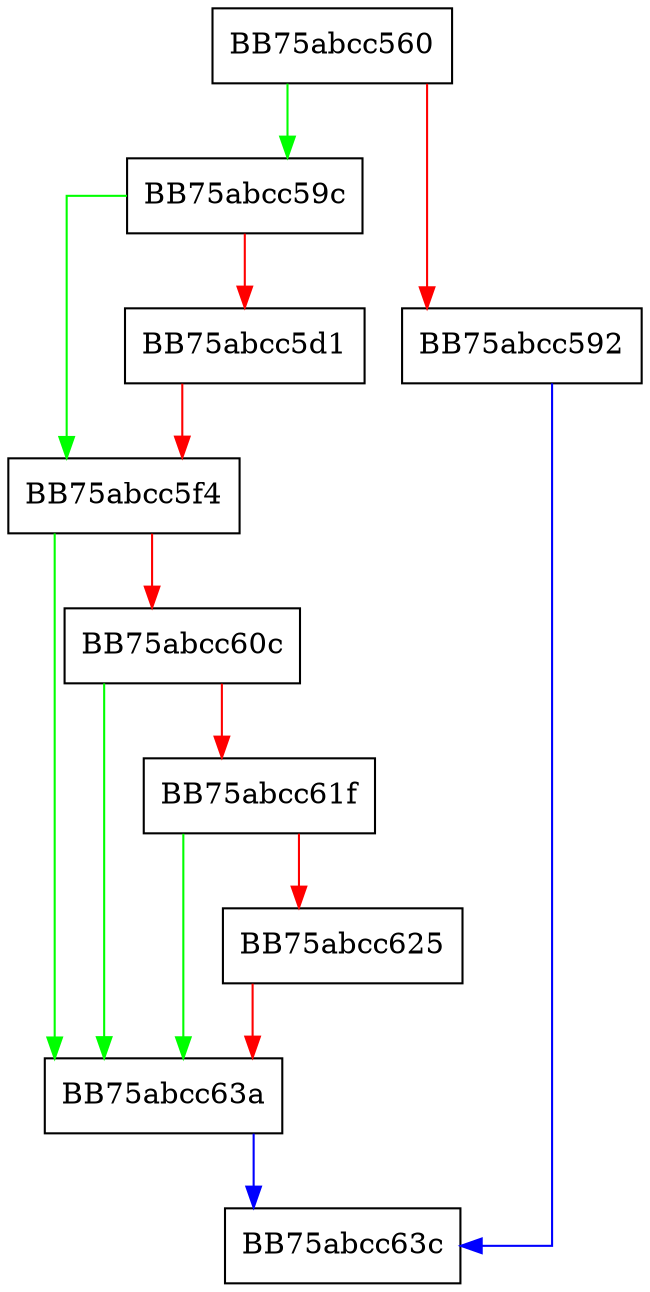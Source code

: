 digraph RestoreAll {
  node [shape="box"];
  graph [splines=ortho];
  BB75abcc560 -> BB75abcc59c [color="green"];
  BB75abcc560 -> BB75abcc592 [color="red"];
  BB75abcc592 -> BB75abcc63c [color="blue"];
  BB75abcc59c -> BB75abcc5f4 [color="green"];
  BB75abcc59c -> BB75abcc5d1 [color="red"];
  BB75abcc5d1 -> BB75abcc5f4 [color="red"];
  BB75abcc5f4 -> BB75abcc63a [color="green"];
  BB75abcc5f4 -> BB75abcc60c [color="red"];
  BB75abcc60c -> BB75abcc63a [color="green"];
  BB75abcc60c -> BB75abcc61f [color="red"];
  BB75abcc61f -> BB75abcc63a [color="green"];
  BB75abcc61f -> BB75abcc625 [color="red"];
  BB75abcc625 -> BB75abcc63a [color="red"];
  BB75abcc63a -> BB75abcc63c [color="blue"];
}